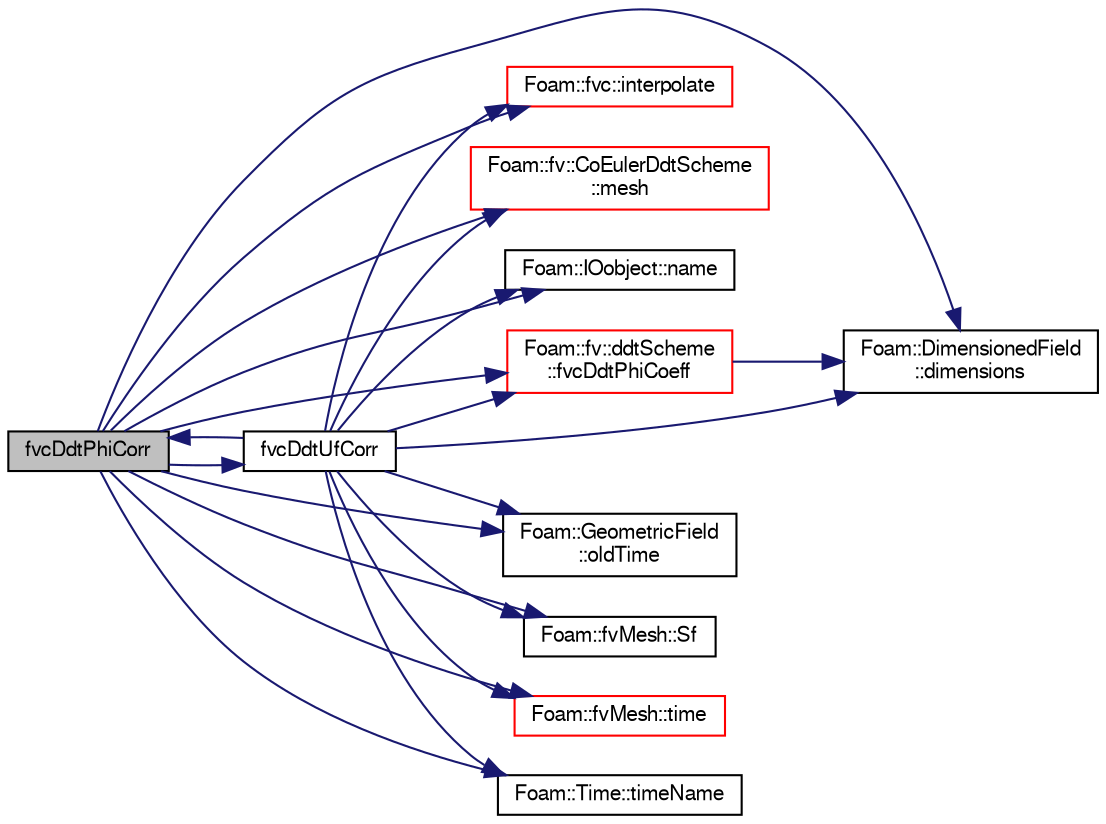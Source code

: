 digraph "fvcDdtPhiCorr"
{
  bgcolor="transparent";
  edge [fontname="FreeSans",fontsize="10",labelfontname="FreeSans",labelfontsize="10"];
  node [fontname="FreeSans",fontsize="10",shape=record];
  rankdir="LR";
  Node1062 [label="fvcDdtPhiCorr",height=0.2,width=0.4,color="black", fillcolor="grey75", style="filled", fontcolor="black"];
  Node1062 -> Node1063 [color="midnightblue",fontsize="10",style="solid",fontname="FreeSans"];
  Node1063 [label="Foam::DimensionedField\l::dimensions",height=0.2,width=0.4,color="black",URL="$a26390.html#a66989c1e0666e0d0c93a2056ce75599e",tooltip="Return dimensions. "];
  Node1062 -> Node1064 [color="midnightblue",fontsize="10",style="solid",fontname="FreeSans"];
  Node1064 [label="Foam::fv::ddtScheme\l::fvcDdtPhiCoeff",height=0.2,width=0.4,color="red",URL="$a22486.html#adaa5c26dbfd2851be994f2e32f3274d1"];
  Node1064 -> Node1063 [color="midnightblue",fontsize="10",style="solid",fontname="FreeSans"];
  Node1062 -> Node1091 [color="midnightblue",fontsize="10",style="solid",fontname="FreeSans"];
  Node1091 [label="fvcDdtUfCorr",height=0.2,width=0.4,color="black",URL="$a22478.html#a6552d37151b37eae5f82370b5ddbac91"];
  Node1091 -> Node1063 [color="midnightblue",fontsize="10",style="solid",fontname="FreeSans"];
  Node1091 -> Node1064 [color="midnightblue",fontsize="10",style="solid",fontname="FreeSans"];
  Node1091 -> Node1062 [color="midnightblue",fontsize="10",style="solid",fontname="FreeSans"];
  Node1091 -> Node1092 [color="midnightblue",fontsize="10",style="solid",fontname="FreeSans"];
  Node1092 [label="Foam::fvc::interpolate",height=0.2,width=0.4,color="red",URL="$a21134.html#addbc18784300dd0955a9bf79f8e2c43b"];
  Node1091 -> Node1093 [color="midnightblue",fontsize="10",style="solid",fontname="FreeSans"];
  Node1093 [label="Foam::fv::CoEulerDdtScheme\l::mesh",height=0.2,width=0.4,color="red",URL="$a22474.html#a470f06cfb9b6ee887cd85d63de275607",tooltip="Return mesh reference. "];
  Node1091 -> Node1107 [color="midnightblue",fontsize="10",style="solid",fontname="FreeSans"];
  Node1107 [label="Foam::IOobject::name",height=0.2,width=0.4,color="black",URL="$a26142.html#acc80e00a8ac919288fb55bd14cc88bf6",tooltip="Return name. "];
  Node1091 -> Node1102 [color="midnightblue",fontsize="10",style="solid",fontname="FreeSans"];
  Node1102 [label="Foam::GeometricField\l::oldTime",height=0.2,width=0.4,color="black",URL="$a22434.html#a2f51be6de19012555f923b0902d64135",tooltip="Return old time field. "];
  Node1091 -> Node1108 [color="midnightblue",fontsize="10",style="solid",fontname="FreeSans"];
  Node1108 [label="Foam::fvMesh::Sf",height=0.2,width=0.4,color="black",URL="$a22766.html#aa12aaa436e7e8ddf2635204f3ab873fa",tooltip="Return cell face area vectors. "];
  Node1091 -> Node1109 [color="midnightblue",fontsize="10",style="solid",fontname="FreeSans"];
  Node1109 [label="Foam::fvMesh::time",height=0.2,width=0.4,color="red",URL="$a22766.html#a0d94096809fe3376b29a2a29ca11bb18",tooltip="Return the top-level database. "];
  Node1091 -> Node1111 [color="midnightblue",fontsize="10",style="solid",fontname="FreeSans"];
  Node1111 [label="Foam::Time::timeName",height=0.2,width=0.4,color="black",URL="$a26350.html#ad9d86fef6eca18797c786726cf925179",tooltip="Return time name of given scalar time. "];
  Node1062 -> Node1092 [color="midnightblue",fontsize="10",style="solid",fontname="FreeSans"];
  Node1062 -> Node1093 [color="midnightblue",fontsize="10",style="solid",fontname="FreeSans"];
  Node1062 -> Node1107 [color="midnightblue",fontsize="10",style="solid",fontname="FreeSans"];
  Node1062 -> Node1102 [color="midnightblue",fontsize="10",style="solid",fontname="FreeSans"];
  Node1062 -> Node1108 [color="midnightblue",fontsize="10",style="solid",fontname="FreeSans"];
  Node1062 -> Node1109 [color="midnightblue",fontsize="10",style="solid",fontname="FreeSans"];
  Node1062 -> Node1111 [color="midnightblue",fontsize="10",style="solid",fontname="FreeSans"];
}
